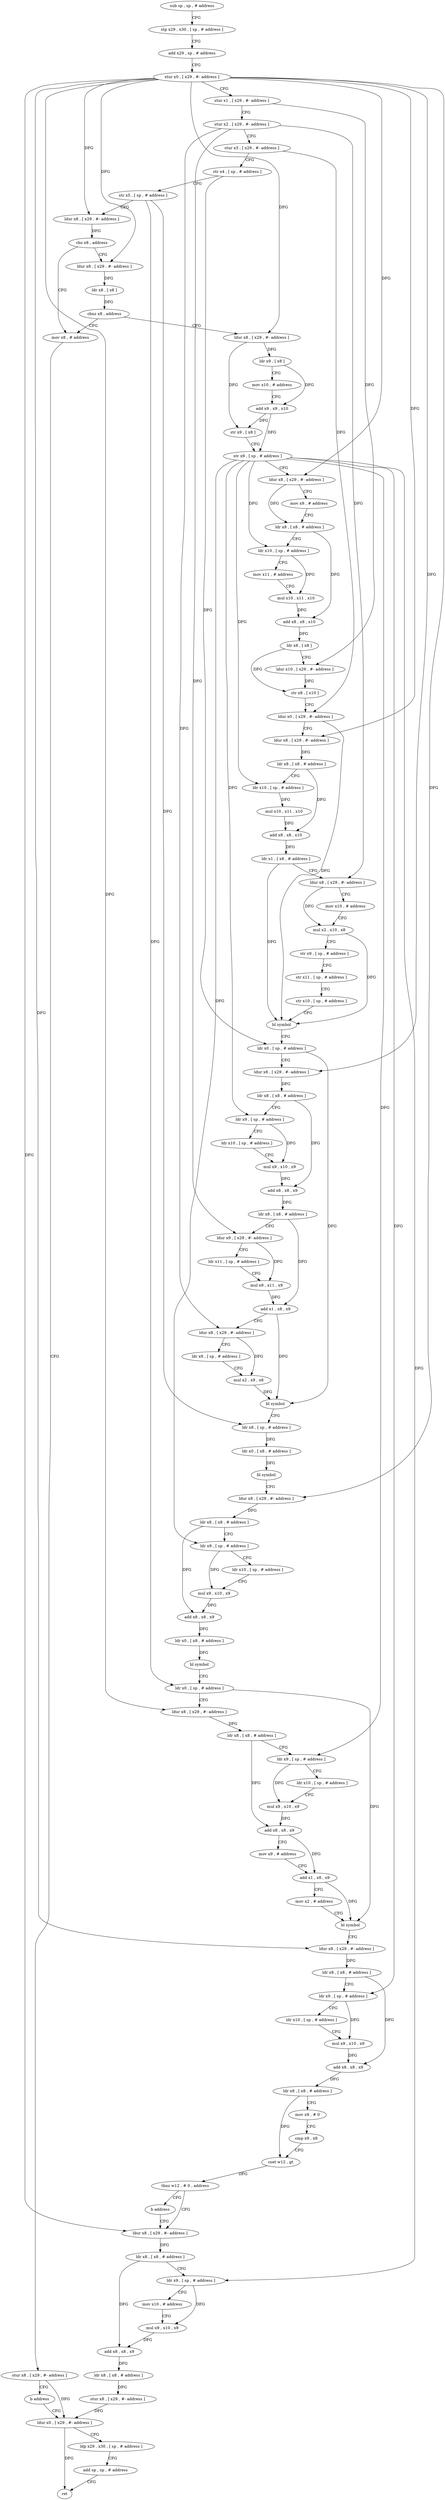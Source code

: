 digraph "func" {
"4327720" [label = "sub sp , sp , # address" ]
"4327724" [label = "stp x29 , x30 , [ sp , # address ]" ]
"4327728" [label = "add x29 , sp , # address" ]
"4327732" [label = "stur x0 , [ x29 , #- address ]" ]
"4327736" [label = "stur x1 , [ x29 , #- address ]" ]
"4327740" [label = "stur x2 , [ x29 , #- address ]" ]
"4327744" [label = "stur x3 , [ x29 , #- address ]" ]
"4327748" [label = "str x4 , [ sp , # address ]" ]
"4327752" [label = "str x5 , [ sp , # address ]" ]
"4327756" [label = "ldur x8 , [ x29 , #- address ]" ]
"4327760" [label = "cbz x8 , address" ]
"4327776" [label = "mov x8 , # address" ]
"4327764" [label = "ldur x8 , [ x29 , #- address ]" ]
"4327780" [label = "stur x8 , [ x29 , #- address ]" ]
"4327784" [label = "b address" ]
"4328140" [label = "ldur x0 , [ x29 , #- address ]" ]
"4327768" [label = "ldr x8 , [ x8 ]" ]
"4327772" [label = "cbnz x8 , address" ]
"4327788" [label = "ldur x8 , [ x29 , #- address ]" ]
"4328144" [label = "ldp x29 , x30 , [ sp , # address ]" ]
"4328148" [label = "add sp , sp , # address" ]
"4328152" [label = "ret" ]
"4327792" [label = "ldr x9 , [ x8 ]" ]
"4327796" [label = "mov x10 , # address" ]
"4327800" [label = "add x9 , x9 , x10" ]
"4327804" [label = "str x9 , [ x8 ]" ]
"4327808" [label = "str x9 , [ sp , # address ]" ]
"4327812" [label = "ldur x8 , [ x29 , #- address ]" ]
"4327816" [label = "mov x9 , # address" ]
"4327820" [label = "ldr x8 , [ x8 , # address ]" ]
"4327824" [label = "ldr x10 , [ sp , # address ]" ]
"4327828" [label = "mov x11 , # address" ]
"4327832" [label = "mul x10 , x11 , x10" ]
"4327836" [label = "add x8 , x8 , x10" ]
"4327840" [label = "ldr x8 , [ x8 ]" ]
"4327844" [label = "ldur x10 , [ x29 , #- address ]" ]
"4327848" [label = "str x8 , [ x10 ]" ]
"4327852" [label = "ldur x0 , [ x29 , #- address ]" ]
"4327856" [label = "ldur x8 , [ x29 , #- address ]" ]
"4327860" [label = "ldr x8 , [ x8 , # address ]" ]
"4327864" [label = "ldr x10 , [ sp , # address ]" ]
"4327868" [label = "mul x10 , x11 , x10" ]
"4327872" [label = "add x8 , x8 , x10" ]
"4327876" [label = "ldr x1 , [ x8 , # address ]" ]
"4327880" [label = "ldur x8 , [ x29 , #- address ]" ]
"4327884" [label = "mov x10 , # address" ]
"4327888" [label = "mul x2 , x10 , x8" ]
"4327892" [label = "str x9 , [ sp , # address ]" ]
"4327896" [label = "str x11 , [ sp , # address ]" ]
"4327900" [label = "str x10 , [ sp , # address ]" ]
"4327904" [label = "bl symbol" ]
"4327908" [label = "ldr x0 , [ sp , # address ]" ]
"4327912" [label = "ldur x8 , [ x29 , #- address ]" ]
"4327916" [label = "ldr x8 , [ x8 , # address ]" ]
"4327920" [label = "ldr x9 , [ sp , # address ]" ]
"4327924" [label = "ldr x10 , [ sp , # address ]" ]
"4327928" [label = "mul x9 , x10 , x9" ]
"4327932" [label = "add x8 , x8 , x9" ]
"4327936" [label = "ldr x8 , [ x8 , # address ]" ]
"4327940" [label = "ldur x9 , [ x29 , #- address ]" ]
"4327944" [label = "ldr x11 , [ sp , # address ]" ]
"4327948" [label = "mul x9 , x11 , x9" ]
"4327952" [label = "add x1 , x8 , x9" ]
"4327956" [label = "ldur x8 , [ x29 , #- address ]" ]
"4327960" [label = "ldr x9 , [ sp , # address ]" ]
"4327964" [label = "mul x2 , x9 , x8" ]
"4327968" [label = "bl symbol" ]
"4327972" [label = "ldr x8 , [ sp , # address ]" ]
"4327976" [label = "ldr x0 , [ x8 , # address ]" ]
"4327980" [label = "bl symbol" ]
"4327984" [label = "ldur x8 , [ x29 , #- address ]" ]
"4327988" [label = "ldr x8 , [ x8 , # address ]" ]
"4327992" [label = "ldr x9 , [ sp , # address ]" ]
"4327996" [label = "ldr x10 , [ sp , # address ]" ]
"4328000" [label = "mul x9 , x10 , x9" ]
"4328004" [label = "add x8 , x8 , x9" ]
"4328008" [label = "ldr x0 , [ x8 , # address ]" ]
"4328012" [label = "bl symbol" ]
"4328016" [label = "ldr x0 , [ sp , # address ]" ]
"4328020" [label = "ldur x8 , [ x29 , #- address ]" ]
"4328024" [label = "ldr x8 , [ x8 , # address ]" ]
"4328028" [label = "ldr x9 , [ sp , # address ]" ]
"4328032" [label = "ldr x10 , [ sp , # address ]" ]
"4328036" [label = "mul x9 , x10 , x9" ]
"4328040" [label = "add x8 , x8 , x9" ]
"4328044" [label = "mov x9 , # address" ]
"4328048" [label = "add x1 , x8 , x9" ]
"4328052" [label = "mov x2 , # address" ]
"4328056" [label = "bl symbol" ]
"4328060" [label = "ldur x8 , [ x29 , #- address ]" ]
"4328064" [label = "ldr x8 , [ x8 , # address ]" ]
"4328068" [label = "ldr x9 , [ sp , # address ]" ]
"4328072" [label = "ldr x10 , [ sp , # address ]" ]
"4328076" [label = "mul x9 , x10 , x9" ]
"4328080" [label = "add x8 , x8 , x9" ]
"4328084" [label = "ldr x8 , [ x8 , # address ]" ]
"4328088" [label = "mov x9 , # 0" ]
"4328092" [label = "cmp x9 , x8" ]
"4328096" [label = "cset w12 , gt" ]
"4328100" [label = "tbnz w12 , # 0 , address" ]
"4328108" [label = "ldur x8 , [ x29 , #- address ]" ]
"4328104" [label = "b address" ]
"4328112" [label = "ldr x8 , [ x8 , # address ]" ]
"4328116" [label = "ldr x9 , [ sp , # address ]" ]
"4328120" [label = "mov x10 , # address" ]
"4328124" [label = "mul x9 , x10 , x9" ]
"4328128" [label = "add x8 , x8 , x9" ]
"4328132" [label = "ldr x8 , [ x8 , # address ]" ]
"4328136" [label = "stur x8 , [ x29 , #- address ]" ]
"4327720" -> "4327724" [ label = "CFG" ]
"4327724" -> "4327728" [ label = "CFG" ]
"4327728" -> "4327732" [ label = "CFG" ]
"4327732" -> "4327736" [ label = "CFG" ]
"4327732" -> "4327756" [ label = "DFG" ]
"4327732" -> "4327764" [ label = "DFG" ]
"4327732" -> "4327788" [ label = "DFG" ]
"4327732" -> "4327812" [ label = "DFG" ]
"4327732" -> "4327856" [ label = "DFG" ]
"4327732" -> "4327912" [ label = "DFG" ]
"4327732" -> "4327984" [ label = "DFG" ]
"4327732" -> "4328020" [ label = "DFG" ]
"4327732" -> "4328060" [ label = "DFG" ]
"4327732" -> "4328108" [ label = "DFG" ]
"4327736" -> "4327740" [ label = "CFG" ]
"4327736" -> "4327844" [ label = "DFG" ]
"4327740" -> "4327744" [ label = "CFG" ]
"4327740" -> "4327880" [ label = "DFG" ]
"4327740" -> "4327940" [ label = "DFG" ]
"4327740" -> "4327956" [ label = "DFG" ]
"4327744" -> "4327748" [ label = "CFG" ]
"4327744" -> "4327852" [ label = "DFG" ]
"4327748" -> "4327752" [ label = "CFG" ]
"4327748" -> "4327908" [ label = "DFG" ]
"4327752" -> "4327756" [ label = "CFG" ]
"4327752" -> "4327972" [ label = "DFG" ]
"4327752" -> "4328016" [ label = "DFG" ]
"4327756" -> "4327760" [ label = "DFG" ]
"4327760" -> "4327776" [ label = "CFG" ]
"4327760" -> "4327764" [ label = "CFG" ]
"4327776" -> "4327780" [ label = "CFG" ]
"4327764" -> "4327768" [ label = "DFG" ]
"4327780" -> "4327784" [ label = "CFG" ]
"4327780" -> "4328140" [ label = "DFG" ]
"4327784" -> "4328140" [ label = "CFG" ]
"4328140" -> "4328144" [ label = "CFG" ]
"4328140" -> "4328152" [ label = "DFG" ]
"4327768" -> "4327772" [ label = "DFG" ]
"4327772" -> "4327788" [ label = "CFG" ]
"4327772" -> "4327776" [ label = "CFG" ]
"4327788" -> "4327792" [ label = "DFG" ]
"4327788" -> "4327804" [ label = "DFG" ]
"4328144" -> "4328148" [ label = "CFG" ]
"4328148" -> "4328152" [ label = "CFG" ]
"4327792" -> "4327796" [ label = "CFG" ]
"4327792" -> "4327800" [ label = "DFG" ]
"4327796" -> "4327800" [ label = "CFG" ]
"4327800" -> "4327804" [ label = "DFG" ]
"4327800" -> "4327808" [ label = "DFG" ]
"4327804" -> "4327808" [ label = "CFG" ]
"4327808" -> "4327812" [ label = "CFG" ]
"4327808" -> "4327824" [ label = "DFG" ]
"4327808" -> "4327864" [ label = "DFG" ]
"4327808" -> "4327920" [ label = "DFG" ]
"4327808" -> "4327992" [ label = "DFG" ]
"4327808" -> "4328028" [ label = "DFG" ]
"4327808" -> "4328068" [ label = "DFG" ]
"4327808" -> "4328116" [ label = "DFG" ]
"4327812" -> "4327816" [ label = "CFG" ]
"4327812" -> "4327820" [ label = "DFG" ]
"4327816" -> "4327820" [ label = "CFG" ]
"4327820" -> "4327824" [ label = "CFG" ]
"4327820" -> "4327836" [ label = "DFG" ]
"4327824" -> "4327828" [ label = "CFG" ]
"4327824" -> "4327832" [ label = "DFG" ]
"4327828" -> "4327832" [ label = "CFG" ]
"4327832" -> "4327836" [ label = "DFG" ]
"4327836" -> "4327840" [ label = "DFG" ]
"4327840" -> "4327844" [ label = "CFG" ]
"4327840" -> "4327848" [ label = "DFG" ]
"4327844" -> "4327848" [ label = "DFG" ]
"4327848" -> "4327852" [ label = "CFG" ]
"4327852" -> "4327856" [ label = "CFG" ]
"4327852" -> "4327904" [ label = "DFG" ]
"4327856" -> "4327860" [ label = "DFG" ]
"4327860" -> "4327864" [ label = "CFG" ]
"4327860" -> "4327872" [ label = "DFG" ]
"4327864" -> "4327868" [ label = "DFG" ]
"4327868" -> "4327872" [ label = "DFG" ]
"4327872" -> "4327876" [ label = "DFG" ]
"4327876" -> "4327880" [ label = "CFG" ]
"4327876" -> "4327904" [ label = "DFG" ]
"4327880" -> "4327884" [ label = "CFG" ]
"4327880" -> "4327888" [ label = "DFG" ]
"4327884" -> "4327888" [ label = "CFG" ]
"4327888" -> "4327892" [ label = "CFG" ]
"4327888" -> "4327904" [ label = "DFG" ]
"4327892" -> "4327896" [ label = "CFG" ]
"4327896" -> "4327900" [ label = "CFG" ]
"4327900" -> "4327904" [ label = "CFG" ]
"4327904" -> "4327908" [ label = "CFG" ]
"4327908" -> "4327912" [ label = "CFG" ]
"4327908" -> "4327968" [ label = "DFG" ]
"4327912" -> "4327916" [ label = "DFG" ]
"4327916" -> "4327920" [ label = "CFG" ]
"4327916" -> "4327932" [ label = "DFG" ]
"4327920" -> "4327924" [ label = "CFG" ]
"4327920" -> "4327928" [ label = "DFG" ]
"4327924" -> "4327928" [ label = "CFG" ]
"4327928" -> "4327932" [ label = "DFG" ]
"4327932" -> "4327936" [ label = "DFG" ]
"4327936" -> "4327940" [ label = "CFG" ]
"4327936" -> "4327952" [ label = "DFG" ]
"4327940" -> "4327944" [ label = "CFG" ]
"4327940" -> "4327948" [ label = "DFG" ]
"4327944" -> "4327948" [ label = "CFG" ]
"4327948" -> "4327952" [ label = "DFG" ]
"4327952" -> "4327956" [ label = "CFG" ]
"4327952" -> "4327968" [ label = "DFG" ]
"4327956" -> "4327960" [ label = "CFG" ]
"4327956" -> "4327964" [ label = "DFG" ]
"4327960" -> "4327964" [ label = "CFG" ]
"4327964" -> "4327968" [ label = "DFG" ]
"4327968" -> "4327972" [ label = "CFG" ]
"4327972" -> "4327976" [ label = "DFG" ]
"4327976" -> "4327980" [ label = "DFG" ]
"4327980" -> "4327984" [ label = "CFG" ]
"4327984" -> "4327988" [ label = "DFG" ]
"4327988" -> "4327992" [ label = "CFG" ]
"4327988" -> "4328004" [ label = "DFG" ]
"4327992" -> "4327996" [ label = "CFG" ]
"4327992" -> "4328000" [ label = "DFG" ]
"4327996" -> "4328000" [ label = "CFG" ]
"4328000" -> "4328004" [ label = "DFG" ]
"4328004" -> "4328008" [ label = "DFG" ]
"4328008" -> "4328012" [ label = "DFG" ]
"4328012" -> "4328016" [ label = "CFG" ]
"4328016" -> "4328020" [ label = "CFG" ]
"4328016" -> "4328056" [ label = "DFG" ]
"4328020" -> "4328024" [ label = "DFG" ]
"4328024" -> "4328028" [ label = "CFG" ]
"4328024" -> "4328040" [ label = "DFG" ]
"4328028" -> "4328032" [ label = "CFG" ]
"4328028" -> "4328036" [ label = "DFG" ]
"4328032" -> "4328036" [ label = "CFG" ]
"4328036" -> "4328040" [ label = "DFG" ]
"4328040" -> "4328044" [ label = "CFG" ]
"4328040" -> "4328048" [ label = "DFG" ]
"4328044" -> "4328048" [ label = "CFG" ]
"4328048" -> "4328052" [ label = "CFG" ]
"4328048" -> "4328056" [ label = "DFG" ]
"4328052" -> "4328056" [ label = "CFG" ]
"4328056" -> "4328060" [ label = "CFG" ]
"4328060" -> "4328064" [ label = "DFG" ]
"4328064" -> "4328068" [ label = "CFG" ]
"4328064" -> "4328080" [ label = "DFG" ]
"4328068" -> "4328072" [ label = "CFG" ]
"4328068" -> "4328076" [ label = "DFG" ]
"4328072" -> "4328076" [ label = "CFG" ]
"4328076" -> "4328080" [ label = "DFG" ]
"4328080" -> "4328084" [ label = "DFG" ]
"4328084" -> "4328088" [ label = "CFG" ]
"4328084" -> "4328096" [ label = "DFG" ]
"4328088" -> "4328092" [ label = "CFG" ]
"4328092" -> "4328096" [ label = "CFG" ]
"4328096" -> "4328100" [ label = "DFG" ]
"4328100" -> "4328108" [ label = "CFG" ]
"4328100" -> "4328104" [ label = "CFG" ]
"4328108" -> "4328112" [ label = "DFG" ]
"4328104" -> "4328108" [ label = "CFG" ]
"4328112" -> "4328116" [ label = "CFG" ]
"4328112" -> "4328128" [ label = "DFG" ]
"4328116" -> "4328120" [ label = "CFG" ]
"4328116" -> "4328124" [ label = "DFG" ]
"4328120" -> "4328124" [ label = "CFG" ]
"4328124" -> "4328128" [ label = "DFG" ]
"4328128" -> "4328132" [ label = "DFG" ]
"4328132" -> "4328136" [ label = "DFG" ]
"4328136" -> "4328140" [ label = "DFG" ]
}
